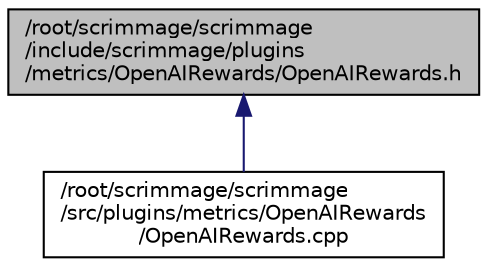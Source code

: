 digraph "/root/scrimmage/scrimmage/include/scrimmage/plugins/metrics/OpenAIRewards/OpenAIRewards.h"
{
 // LATEX_PDF_SIZE
  edge [fontname="Helvetica",fontsize="10",labelfontname="Helvetica",labelfontsize="10"];
  node [fontname="Helvetica",fontsize="10",shape=record];
  Node1 [label="/root/scrimmage/scrimmage\l/include/scrimmage/plugins\l/metrics/OpenAIRewards/OpenAIRewards.h",height=0.2,width=0.4,color="black", fillcolor="grey75", style="filled", fontcolor="black",tooltip="Brief file description."];
  Node1 -> Node2 [dir="back",color="midnightblue",fontsize="10",style="solid",fontname="Helvetica"];
  Node2 [label="/root/scrimmage/scrimmage\l/src/plugins/metrics/OpenAIRewards\l/OpenAIRewards.cpp",height=0.2,width=0.4,color="black", fillcolor="white", style="filled",URL="$OpenAIRewards_8cpp.html",tooltip="Brief file description."];
}
